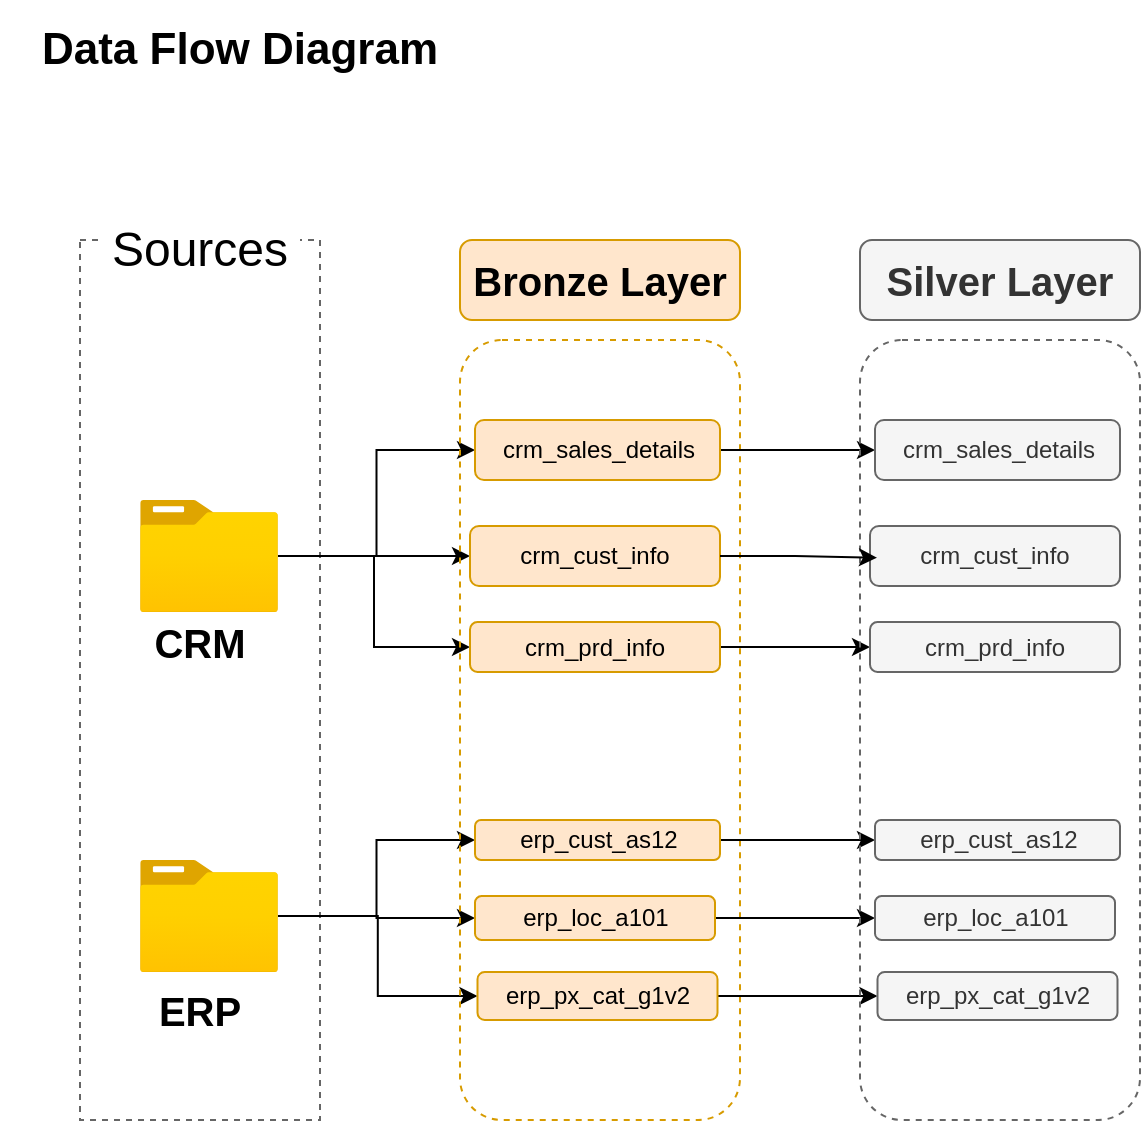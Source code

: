 <mxfile version="28.0.9">
  <diagram name="Page-1" id="jMcr0Ut7IftJYG8n05Zo">
    <mxGraphModel dx="991" dy="580" grid="1" gridSize="10" guides="1" tooltips="1" connect="1" arrows="1" fold="1" page="1" pageScale="1" pageWidth="850" pageHeight="1100" math="0" shadow="0">
      <root>
        <mxCell id="0" />
        <mxCell id="1" parent="0" />
        <mxCell id="SFUFP6afh9tkG9Ul1pW9-1" value="&lt;font style=&quot;font-size: 22px;&quot;&gt;&lt;b&gt;Data Flow Diagram&lt;/b&gt;&lt;/font&gt;" style="text;html=1;align=center;verticalAlign=middle;whiteSpace=wrap;rounded=0;" parent="1" vertex="1">
          <mxGeometry width="240" height="50" as="geometry" />
        </mxCell>
        <mxCell id="SFUFP6afh9tkG9Ul1pW9-2" value="" style="rounded=0;whiteSpace=wrap;html=1;fillColor=none;fontColor=#333333;strokeColor=#666666;dashed=1;" parent="1" vertex="1">
          <mxGeometry x="40" y="120" width="120" height="440" as="geometry" />
        </mxCell>
        <mxCell id="SFUFP6afh9tkG9Ul1pW9-3" value="&lt;font style=&quot;font-size: 24px;&quot;&gt;Sources&lt;/font&gt;" style="rounded=1;whiteSpace=wrap;html=1;strokeColor=none;" parent="1" vertex="1">
          <mxGeometry x="50" y="110" width="100" height="30" as="geometry" />
        </mxCell>
        <mxCell id="SFUFP6afh9tkG9Ul1pW9-29" style="edgeStyle=orthogonalEdgeStyle;rounded=0;orthogonalLoop=1;jettySize=auto;html=1;entryX=0;entryY=0.5;entryDx=0;entryDy=0;" parent="1" source="SFUFP6afh9tkG9Ul1pW9-4" target="SFUFP6afh9tkG9Ul1pW9-12" edge="1">
          <mxGeometry relative="1" as="geometry" />
        </mxCell>
        <mxCell id="SFUFP6afh9tkG9Ul1pW9-30" style="edgeStyle=orthogonalEdgeStyle;rounded=0;orthogonalLoop=1;jettySize=auto;html=1;entryX=0;entryY=0.5;entryDx=0;entryDy=0;" parent="1" source="SFUFP6afh9tkG9Ul1pW9-4" target="SFUFP6afh9tkG9Ul1pW9-11" edge="1">
          <mxGeometry relative="1" as="geometry" />
        </mxCell>
        <mxCell id="SFUFP6afh9tkG9Ul1pW9-31" style="edgeStyle=orthogonalEdgeStyle;rounded=0;orthogonalLoop=1;jettySize=auto;html=1;entryX=0;entryY=0.5;entryDx=0;entryDy=0;" parent="1" source="SFUFP6afh9tkG9Ul1pW9-4" target="SFUFP6afh9tkG9Ul1pW9-13" edge="1">
          <mxGeometry relative="1" as="geometry" />
        </mxCell>
        <mxCell id="SFUFP6afh9tkG9Ul1pW9-4" value="" style="image;aspect=fixed;html=1;points=[];align=center;fontSize=12;image=img/lib/azure2/general/Folder_Blank.svg;" parent="1" vertex="1">
          <mxGeometry x="70" y="250" width="69" height="56.0" as="geometry" />
        </mxCell>
        <mxCell id="SFUFP6afh9tkG9Ul1pW9-26" style="edgeStyle=orthogonalEdgeStyle;rounded=0;orthogonalLoop=1;jettySize=auto;html=1;entryX=0;entryY=0.5;entryDx=0;entryDy=0;" parent="1" source="SFUFP6afh9tkG9Ul1pW9-5" target="SFUFP6afh9tkG9Ul1pW9-14" edge="1">
          <mxGeometry relative="1" as="geometry" />
        </mxCell>
        <mxCell id="SFUFP6afh9tkG9Ul1pW9-27" style="edgeStyle=orthogonalEdgeStyle;rounded=0;orthogonalLoop=1;jettySize=auto;html=1;entryX=0;entryY=0.5;entryDx=0;entryDy=0;" parent="1" source="SFUFP6afh9tkG9Ul1pW9-5" target="SFUFP6afh9tkG9Ul1pW9-16" edge="1">
          <mxGeometry relative="1" as="geometry" />
        </mxCell>
        <mxCell id="SFUFP6afh9tkG9Ul1pW9-28" style="edgeStyle=orthogonalEdgeStyle;rounded=0;orthogonalLoop=1;jettySize=auto;html=1;entryX=0;entryY=0.5;entryDx=0;entryDy=0;" parent="1" source="SFUFP6afh9tkG9Ul1pW9-5" target="SFUFP6afh9tkG9Ul1pW9-15" edge="1">
          <mxGeometry relative="1" as="geometry" />
        </mxCell>
        <mxCell id="SFUFP6afh9tkG9Ul1pW9-5" value="" style="image;aspect=fixed;html=1;points=[];align=center;fontSize=12;image=img/lib/azure2/general/Folder_Blank.svg;" parent="1" vertex="1">
          <mxGeometry x="70" y="430" width="69" height="56.0" as="geometry" />
        </mxCell>
        <mxCell id="SFUFP6afh9tkG9Ul1pW9-6" value="&lt;b&gt;&lt;font style=&quot;font-size: 20px;&quot;&gt;CRM&lt;/font&gt;&lt;/b&gt;" style="text;html=1;align=center;verticalAlign=middle;whiteSpace=wrap;rounded=0;" parent="1" vertex="1">
          <mxGeometry x="70" y="306" width="60" height="30" as="geometry" />
        </mxCell>
        <mxCell id="SFUFP6afh9tkG9Ul1pW9-7" value="&lt;font style=&quot;font-size: 20px;&quot;&gt;&lt;b&gt;ERP&lt;/b&gt;&lt;/font&gt;" style="text;html=1;align=center;verticalAlign=middle;whiteSpace=wrap;rounded=0;" parent="1" vertex="1">
          <mxGeometry x="70" y="490" width="60" height="30" as="geometry" />
        </mxCell>
        <mxCell id="SFUFP6afh9tkG9Ul1pW9-9" value="&lt;font style=&quot;font-size: 20px;&quot;&gt;&lt;b&gt;Bronze Layer&lt;/b&gt;&lt;/font&gt;" style="rounded=1;whiteSpace=wrap;html=1;fillColor=#ffe6cc;strokeColor=#d79b00;" parent="1" vertex="1">
          <mxGeometry x="230" y="120" width="140" height="40" as="geometry" />
        </mxCell>
        <mxCell id="SFUFP6afh9tkG9Ul1pW9-10" value="" style="rounded=1;whiteSpace=wrap;html=1;fillColor=none;strokeColor=#d79b00;dashed=1;" parent="1" vertex="1">
          <mxGeometry x="230" y="170" width="140" height="390" as="geometry" />
        </mxCell>
        <mxCell id="rJ8GB2x2HoRlSfqFhRTe-9" style="edgeStyle=orthogonalEdgeStyle;rounded=0;orthogonalLoop=1;jettySize=auto;html=1;entryX=0;entryY=0.5;entryDx=0;entryDy=0;" edge="1" parent="1" source="SFUFP6afh9tkG9Ul1pW9-11" target="rJ8GB2x2HoRlSfqFhRTe-3">
          <mxGeometry relative="1" as="geometry" />
        </mxCell>
        <mxCell id="SFUFP6afh9tkG9Ul1pW9-11" value="&lt;font&gt;crm_sales_details&lt;/font&gt;" style="rounded=1;whiteSpace=wrap;html=1;fillColor=#ffe6cc;strokeColor=#d79b00;" parent="1" vertex="1">
          <mxGeometry x="237.5" y="210" width="122.5" height="30" as="geometry" />
        </mxCell>
        <mxCell id="rJ8GB2x2HoRlSfqFhRTe-11" style="edgeStyle=orthogonalEdgeStyle;rounded=0;orthogonalLoop=1;jettySize=auto;html=1;entryX=0;entryY=0.5;entryDx=0;entryDy=0;" edge="1" parent="1" source="SFUFP6afh9tkG9Ul1pW9-12" target="rJ8GB2x2HoRlSfqFhRTe-4">
          <mxGeometry relative="1" as="geometry" />
        </mxCell>
        <mxCell id="SFUFP6afh9tkG9Ul1pW9-12" value="&lt;font&gt;crm_prd_info&lt;/font&gt;" style="rounded=1;whiteSpace=wrap;html=1;fillColor=#ffe6cc;strokeColor=#d79b00;" parent="1" vertex="1">
          <mxGeometry x="235" y="311" width="125" height="25" as="geometry" />
        </mxCell>
        <mxCell id="SFUFP6afh9tkG9Ul1pW9-13" value="&lt;font&gt;crm_cust_info&lt;/font&gt;" style="rounded=1;whiteSpace=wrap;html=1;fillColor=#ffe6cc;strokeColor=#d79b00;" parent="1" vertex="1">
          <mxGeometry x="235" y="263" width="125" height="30" as="geometry" />
        </mxCell>
        <mxCell id="rJ8GB2x2HoRlSfqFhRTe-12" style="edgeStyle=orthogonalEdgeStyle;rounded=0;orthogonalLoop=1;jettySize=auto;html=1;entryX=0;entryY=0.5;entryDx=0;entryDy=0;" edge="1" parent="1" source="SFUFP6afh9tkG9Ul1pW9-14" target="rJ8GB2x2HoRlSfqFhRTe-6">
          <mxGeometry relative="1" as="geometry" />
        </mxCell>
        <mxCell id="SFUFP6afh9tkG9Ul1pW9-14" value="erp_cust_as12" style="rounded=1;whiteSpace=wrap;html=1;fillColor=#ffe6cc;strokeColor=#d79b00;" parent="1" vertex="1">
          <mxGeometry x="237.5" y="410" width="122.5" height="20" as="geometry" />
        </mxCell>
        <mxCell id="rJ8GB2x2HoRlSfqFhRTe-14" style="edgeStyle=orthogonalEdgeStyle;rounded=0;orthogonalLoop=1;jettySize=auto;html=1;entryX=0;entryY=0.5;entryDx=0;entryDy=0;" edge="1" parent="1" source="SFUFP6afh9tkG9Ul1pW9-15" target="rJ8GB2x2HoRlSfqFhRTe-7">
          <mxGeometry relative="1" as="geometry" />
        </mxCell>
        <mxCell id="SFUFP6afh9tkG9Ul1pW9-15" value="erp_px_cat_g1v2" style="rounded=1;whiteSpace=wrap;html=1;fillColor=#ffe6cc;strokeColor=#d79b00;" parent="1" vertex="1">
          <mxGeometry x="238.75" y="486" width="120" height="24" as="geometry" />
        </mxCell>
        <mxCell id="rJ8GB2x2HoRlSfqFhRTe-13" style="edgeStyle=orthogonalEdgeStyle;rounded=0;orthogonalLoop=1;jettySize=auto;html=1;entryX=0;entryY=0.5;entryDx=0;entryDy=0;" edge="1" parent="1" source="SFUFP6afh9tkG9Ul1pW9-16" target="rJ8GB2x2HoRlSfqFhRTe-8">
          <mxGeometry relative="1" as="geometry" />
        </mxCell>
        <mxCell id="SFUFP6afh9tkG9Ul1pW9-16" value="erp_loc_a101" style="rounded=1;whiteSpace=wrap;html=1;fillColor=#ffe6cc;strokeColor=#d79b00;" parent="1" vertex="1">
          <mxGeometry x="237.5" y="448" width="120" height="22" as="geometry" />
        </mxCell>
        <mxCell id="rJ8GB2x2HoRlSfqFhRTe-1" value="&lt;font style=&quot;font-size: 20px;&quot;&gt;&lt;b&gt;Silver Layer&lt;/b&gt;&lt;/font&gt;" style="rounded=1;whiteSpace=wrap;html=1;fillColor=#f5f5f5;strokeColor=#666666;fontColor=#333333;" vertex="1" parent="1">
          <mxGeometry x="430" y="120" width="140" height="40" as="geometry" />
        </mxCell>
        <mxCell id="rJ8GB2x2HoRlSfqFhRTe-2" value="" style="rounded=1;whiteSpace=wrap;html=1;fillColor=none;strokeColor=#666666;dashed=1;fontColor=#333333;" vertex="1" parent="1">
          <mxGeometry x="430" y="170" width="140" height="390" as="geometry" />
        </mxCell>
        <mxCell id="rJ8GB2x2HoRlSfqFhRTe-3" value="&lt;font&gt;crm_sales_details&lt;/font&gt;" style="rounded=1;whiteSpace=wrap;html=1;fillColor=#f5f5f5;strokeColor=#666666;fontColor=#333333;" vertex="1" parent="1">
          <mxGeometry x="437.5" y="210" width="122.5" height="30" as="geometry" />
        </mxCell>
        <mxCell id="rJ8GB2x2HoRlSfqFhRTe-4" value="&lt;font&gt;crm_prd_info&lt;/font&gt;" style="rounded=1;whiteSpace=wrap;html=1;fillColor=#f5f5f5;strokeColor=#666666;fontColor=#333333;" vertex="1" parent="1">
          <mxGeometry x="435" y="311" width="125" height="25" as="geometry" />
        </mxCell>
        <mxCell id="rJ8GB2x2HoRlSfqFhRTe-5" value="&lt;font&gt;crm_cust_info&lt;/font&gt;" style="rounded=1;whiteSpace=wrap;html=1;fillColor=#f5f5f5;strokeColor=#666666;fontColor=#333333;" vertex="1" parent="1">
          <mxGeometry x="435" y="263" width="125" height="30" as="geometry" />
        </mxCell>
        <mxCell id="rJ8GB2x2HoRlSfqFhRTe-6" value="erp_cust_as12" style="rounded=1;whiteSpace=wrap;html=1;fillColor=#f5f5f5;strokeColor=#666666;fontColor=#333333;" vertex="1" parent="1">
          <mxGeometry x="437.5" y="410" width="122.5" height="20" as="geometry" />
        </mxCell>
        <mxCell id="rJ8GB2x2HoRlSfqFhRTe-7" value="erp_px_cat_g1v2" style="rounded=1;whiteSpace=wrap;html=1;fillColor=#f5f5f5;strokeColor=#666666;fontColor=#333333;" vertex="1" parent="1">
          <mxGeometry x="438.75" y="486" width="120" height="24" as="geometry" />
        </mxCell>
        <mxCell id="rJ8GB2x2HoRlSfqFhRTe-8" value="erp_loc_a101" style="rounded=1;whiteSpace=wrap;html=1;fillColor=#f5f5f5;strokeColor=#666666;fontColor=#333333;" vertex="1" parent="1">
          <mxGeometry x="437.5" y="448" width="120" height="22" as="geometry" />
        </mxCell>
        <mxCell id="rJ8GB2x2HoRlSfqFhRTe-10" style="edgeStyle=orthogonalEdgeStyle;rounded=0;orthogonalLoop=1;jettySize=auto;html=1;entryX=0.028;entryY=0.529;entryDx=0;entryDy=0;entryPerimeter=0;" edge="1" parent="1" source="SFUFP6afh9tkG9Ul1pW9-13" target="rJ8GB2x2HoRlSfqFhRTe-5">
          <mxGeometry relative="1" as="geometry" />
        </mxCell>
      </root>
    </mxGraphModel>
  </diagram>
</mxfile>
